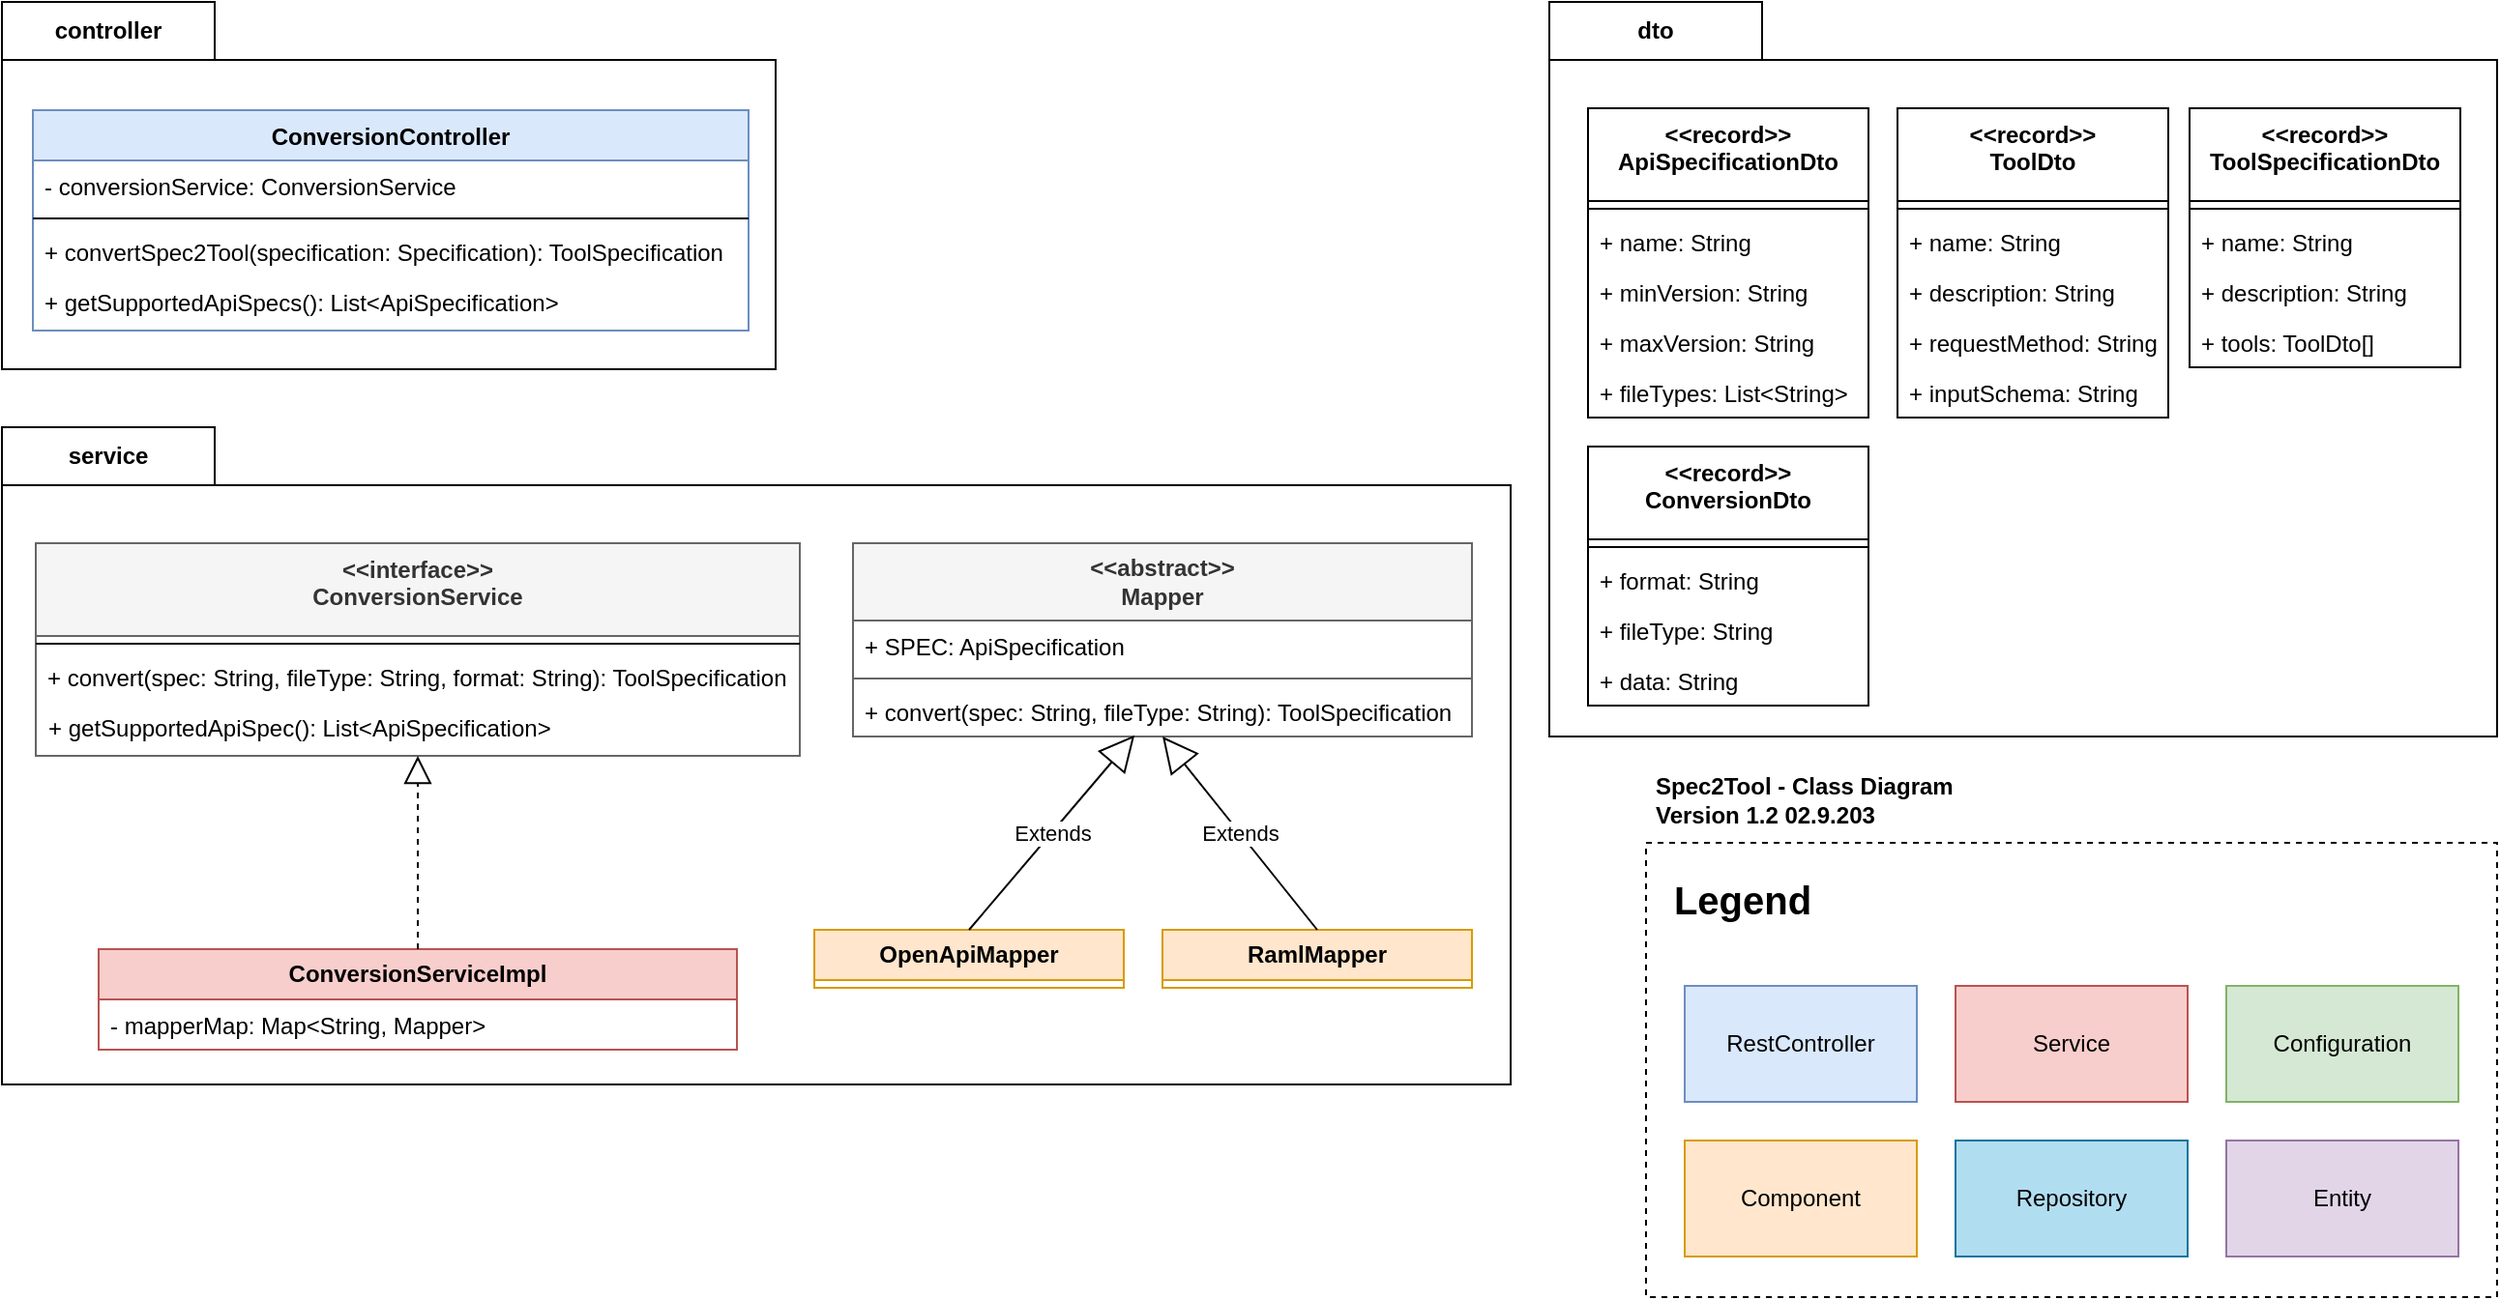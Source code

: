 <mxfile version="28.1.1">
  <diagram id="C5RBs43oDa-KdzZeNtuy" name="Page-1">
    <mxGraphModel dx="1426" dy="1080" grid="1" gridSize="10" guides="1" tooltips="1" connect="1" arrows="1" fold="1" page="1" pageScale="1" pageWidth="827" pageHeight="1169" math="0" shadow="0">
      <root>
        <mxCell id="WIyWlLk6GJQsqaUBKTNV-0" />
        <mxCell id="WIyWlLk6GJQsqaUBKTNV-1" parent="WIyWlLk6GJQsqaUBKTNV-0" />
        <mxCell id="ERO_cMUE3S481gdJ_7yT-166" value="dto" style="shape=folder;fontStyle=1;tabWidth=110;tabHeight=30;tabPosition=left;html=1;boundedLbl=1;labelInHeader=1;container=1;collapsible=0;recursiveResize=0;whiteSpace=wrap;" parent="WIyWlLk6GJQsqaUBKTNV-1" vertex="1">
          <mxGeometry x="840" y="40" width="490" height="380" as="geometry" />
        </mxCell>
        <mxCell id="ERO_cMUE3S481gdJ_7yT-167" value="&lt;&lt;record&gt;&gt;&#xa;ApiSpecificationDto" style="swimlane;fontStyle=1;align=center;verticalAlign=top;childLayout=stackLayout;horizontal=1;startSize=48;horizontalStack=0;resizeParent=1;resizeLast=0;collapsible=1;marginBottom=0;rounded=0;shadow=0;strokeWidth=1;" parent="ERO_cMUE3S481gdJ_7yT-166" vertex="1">
          <mxGeometry x="20" y="55" width="145" height="160" as="geometry">
            <mxRectangle x="550" y="140" width="160" height="26" as="alternateBounds" />
          </mxGeometry>
        </mxCell>
        <mxCell id="ERO_cMUE3S481gdJ_7yT-168" value="" style="line;html=1;strokeWidth=1;align=left;verticalAlign=middle;spacingTop=-1;spacingLeft=3;spacingRight=3;rotatable=0;labelPosition=right;points=[];portConstraint=eastwest;" parent="ERO_cMUE3S481gdJ_7yT-167" vertex="1">
          <mxGeometry y="48" width="145" height="8" as="geometry" />
        </mxCell>
        <mxCell id="ERO_cMUE3S481gdJ_7yT-170" value="+ name: String" style="text;align=left;verticalAlign=top;spacingLeft=4;spacingRight=4;overflow=hidden;rotatable=0;points=[[0,0.5],[1,0.5]];portConstraint=eastwest;" parent="ERO_cMUE3S481gdJ_7yT-167" vertex="1">
          <mxGeometry y="56" width="145" height="26" as="geometry" />
        </mxCell>
        <mxCell id="ERO_cMUE3S481gdJ_7yT-169" value="+ minVersion: String" style="text;align=left;verticalAlign=top;spacingLeft=4;spacingRight=4;overflow=hidden;rotatable=0;points=[[0,0.5],[1,0.5]];portConstraint=eastwest;" parent="ERO_cMUE3S481gdJ_7yT-167" vertex="1">
          <mxGeometry y="82" width="145" height="26" as="geometry" />
        </mxCell>
        <mxCell id="qdes_yIqvZQ-Eg8zkmq4-25" value="+ maxVersion: String" style="text;align=left;verticalAlign=top;spacingLeft=4;spacingRight=4;overflow=hidden;rotatable=0;points=[[0,0.5],[1,0.5]];portConstraint=eastwest;" vertex="1" parent="ERO_cMUE3S481gdJ_7yT-167">
          <mxGeometry y="108" width="145" height="26" as="geometry" />
        </mxCell>
        <mxCell id="qdes_yIqvZQ-Eg8zkmq4-26" value="+ fileTypes: List&lt;String&gt;" style="text;align=left;verticalAlign=top;spacingLeft=4;spacingRight=4;overflow=hidden;rotatable=0;points=[[0,0.5],[1,0.5]];portConstraint=eastwest;" vertex="1" parent="ERO_cMUE3S481gdJ_7yT-167">
          <mxGeometry y="134" width="145" height="26" as="geometry" />
        </mxCell>
        <mxCell id="ERO_cMUE3S481gdJ_7yT-177" value="&lt;&lt;record&gt;&gt;&#xa;ToolDto" style="swimlane;fontStyle=1;align=center;verticalAlign=top;childLayout=stackLayout;horizontal=1;startSize=48;horizontalStack=0;resizeParent=1;resizeLast=0;collapsible=1;marginBottom=0;rounded=0;shadow=0;strokeWidth=1;" parent="ERO_cMUE3S481gdJ_7yT-166" vertex="1">
          <mxGeometry x="180" y="55" width="140" height="160" as="geometry">
            <mxRectangle x="550" y="140" width="160" height="26" as="alternateBounds" />
          </mxGeometry>
        </mxCell>
        <mxCell id="ERO_cMUE3S481gdJ_7yT-178" value="" style="line;html=1;strokeWidth=1;align=left;verticalAlign=middle;spacingTop=-1;spacingLeft=3;spacingRight=3;rotatable=0;labelPosition=right;points=[];portConstraint=eastwest;" parent="ERO_cMUE3S481gdJ_7yT-177" vertex="1">
          <mxGeometry y="48" width="140" height="8" as="geometry" />
        </mxCell>
        <mxCell id="ERO_cMUE3S481gdJ_7yT-179" value="+ name: String" style="text;align=left;verticalAlign=top;spacingLeft=4;spacingRight=4;overflow=hidden;rotatable=0;points=[[0,0.5],[1,0.5]];portConstraint=eastwest;" parent="ERO_cMUE3S481gdJ_7yT-177" vertex="1">
          <mxGeometry y="56" width="140" height="26" as="geometry" />
        </mxCell>
        <mxCell id="ERO_cMUE3S481gdJ_7yT-180" value="+ description: String" style="text;align=left;verticalAlign=top;spacingLeft=4;spacingRight=4;overflow=hidden;rotatable=0;points=[[0,0.5],[1,0.5]];portConstraint=eastwest;" parent="ERO_cMUE3S481gdJ_7yT-177" vertex="1">
          <mxGeometry y="82" width="140" height="26" as="geometry" />
        </mxCell>
        <mxCell id="ERO_cMUE3S481gdJ_7yT-182" value="+ requestMethod: String" style="text;align=left;verticalAlign=top;spacingLeft=4;spacingRight=4;overflow=hidden;rotatable=0;points=[[0,0.5],[1,0.5]];portConstraint=eastwest;" parent="ERO_cMUE3S481gdJ_7yT-177" vertex="1">
          <mxGeometry y="108" width="140" height="26" as="geometry" />
        </mxCell>
        <mxCell id="ERO_cMUE3S481gdJ_7yT-181" value="+ inputSchema: String" style="text;align=left;verticalAlign=top;spacingLeft=4;spacingRight=4;overflow=hidden;rotatable=0;points=[[0,0.5],[1,0.5]];portConstraint=eastwest;" parent="ERO_cMUE3S481gdJ_7yT-177" vertex="1">
          <mxGeometry y="134" width="140" height="26" as="geometry" />
        </mxCell>
        <mxCell id="ERO_cMUE3S481gdJ_7yT-171" value="&lt;&lt;record&gt;&gt;&#xa;ToolSpecificationDto" style="swimlane;fontStyle=1;align=center;verticalAlign=top;childLayout=stackLayout;horizontal=1;startSize=48;horizontalStack=0;resizeParent=1;resizeLast=0;collapsible=1;marginBottom=0;rounded=0;shadow=0;strokeWidth=1;" parent="ERO_cMUE3S481gdJ_7yT-166" vertex="1">
          <mxGeometry x="331" y="55" width="140" height="134" as="geometry">
            <mxRectangle x="550" y="140" width="160" height="26" as="alternateBounds" />
          </mxGeometry>
        </mxCell>
        <mxCell id="ERO_cMUE3S481gdJ_7yT-172" value="" style="line;html=1;strokeWidth=1;align=left;verticalAlign=middle;spacingTop=-1;spacingLeft=3;spacingRight=3;rotatable=0;labelPosition=right;points=[];portConstraint=eastwest;" parent="ERO_cMUE3S481gdJ_7yT-171" vertex="1">
          <mxGeometry y="48" width="140" height="8" as="geometry" />
        </mxCell>
        <mxCell id="ERO_cMUE3S481gdJ_7yT-173" value="+ name: String" style="text;align=left;verticalAlign=top;spacingLeft=4;spacingRight=4;overflow=hidden;rotatable=0;points=[[0,0.5],[1,0.5]];portConstraint=eastwest;" parent="ERO_cMUE3S481gdJ_7yT-171" vertex="1">
          <mxGeometry y="56" width="140" height="26" as="geometry" />
        </mxCell>
        <mxCell id="ERO_cMUE3S481gdJ_7yT-174" value="+ description: String" style="text;align=left;verticalAlign=top;spacingLeft=4;spacingRight=4;overflow=hidden;rotatable=0;points=[[0,0.5],[1,0.5]];portConstraint=eastwest;" parent="ERO_cMUE3S481gdJ_7yT-171" vertex="1">
          <mxGeometry y="82" width="140" height="26" as="geometry" />
        </mxCell>
        <mxCell id="ERO_cMUE3S481gdJ_7yT-175" value="+ tools: ToolDto[]" style="text;align=left;verticalAlign=top;spacingLeft=4;spacingRight=4;overflow=hidden;rotatable=0;points=[[0,0.5],[1,0.5]];portConstraint=eastwest;" parent="ERO_cMUE3S481gdJ_7yT-171" vertex="1">
          <mxGeometry y="108" width="140" height="26" as="geometry" />
        </mxCell>
        <mxCell id="qdes_yIqvZQ-Eg8zkmq4-27" value="&lt;&lt;record&gt;&gt;&#xa;ConversionDto" style="swimlane;fontStyle=1;align=center;verticalAlign=top;childLayout=stackLayout;horizontal=1;startSize=48;horizontalStack=0;resizeParent=1;resizeLast=0;collapsible=1;marginBottom=0;rounded=0;shadow=0;strokeWidth=1;" vertex="1" parent="ERO_cMUE3S481gdJ_7yT-166">
          <mxGeometry x="20" y="230" width="145" height="134" as="geometry">
            <mxRectangle x="550" y="140" width="160" height="26" as="alternateBounds" />
          </mxGeometry>
        </mxCell>
        <mxCell id="qdes_yIqvZQ-Eg8zkmq4-28" value="" style="line;html=1;strokeWidth=1;align=left;verticalAlign=middle;spacingTop=-1;spacingLeft=3;spacingRight=3;rotatable=0;labelPosition=right;points=[];portConstraint=eastwest;" vertex="1" parent="qdes_yIqvZQ-Eg8zkmq4-27">
          <mxGeometry y="48" width="145" height="8" as="geometry" />
        </mxCell>
        <mxCell id="qdes_yIqvZQ-Eg8zkmq4-29" value="+ format: String" style="text;align=left;verticalAlign=top;spacingLeft=4;spacingRight=4;overflow=hidden;rotatable=0;points=[[0,0.5],[1,0.5]];portConstraint=eastwest;" vertex="1" parent="qdes_yIqvZQ-Eg8zkmq4-27">
          <mxGeometry y="56" width="145" height="26" as="geometry" />
        </mxCell>
        <mxCell id="qdes_yIqvZQ-Eg8zkmq4-30" value="+ fileType: String" style="text;align=left;verticalAlign=top;spacingLeft=4;spacingRight=4;overflow=hidden;rotatable=0;points=[[0,0.5],[1,0.5]];portConstraint=eastwest;" vertex="1" parent="qdes_yIqvZQ-Eg8zkmq4-27">
          <mxGeometry y="82" width="145" height="26" as="geometry" />
        </mxCell>
        <mxCell id="qdes_yIqvZQ-Eg8zkmq4-31" value="+ data: String" style="text;align=left;verticalAlign=top;spacingLeft=4;spacingRight=4;overflow=hidden;rotatable=0;points=[[0,0.5],[1,0.5]];portConstraint=eastwest;" vertex="1" parent="qdes_yIqvZQ-Eg8zkmq4-27">
          <mxGeometry y="108" width="145" height="26" as="geometry" />
        </mxCell>
        <mxCell id="ERO_cMUE3S481gdJ_7yT-185" value="service" style="shape=folder;fontStyle=1;tabWidth=110;tabHeight=30;tabPosition=left;html=1;boundedLbl=1;labelInHeader=1;container=1;collapsible=0;recursiveResize=0;whiteSpace=wrap;" parent="WIyWlLk6GJQsqaUBKTNV-1" vertex="1">
          <mxGeometry x="40" y="260" width="780" height="340" as="geometry" />
        </mxCell>
        <mxCell id="ERO_cMUE3S481gdJ_7yT-21" value="&lt;&lt;interface&gt;&gt;&#xa;ConversionService" style="swimlane;fontStyle=1;align=center;verticalAlign=top;childLayout=stackLayout;horizontal=1;startSize=48;horizontalStack=0;resizeParent=1;resizeLast=0;collapsible=1;marginBottom=0;rounded=0;shadow=0;strokeWidth=1;fillColor=#f5f5f5;fontColor=#333333;strokeColor=#666666;" parent="ERO_cMUE3S481gdJ_7yT-185" vertex="1">
          <mxGeometry x="17.5" y="60" width="395" height="110" as="geometry">
            <mxRectangle x="550" y="140" width="160" height="26" as="alternateBounds" />
          </mxGeometry>
        </mxCell>
        <mxCell id="ERO_cMUE3S481gdJ_7yT-23" value="" style="line;html=1;strokeWidth=1;align=left;verticalAlign=middle;spacingTop=-1;spacingLeft=3;spacingRight=3;rotatable=0;labelPosition=right;points=[];portConstraint=eastwest;" parent="ERO_cMUE3S481gdJ_7yT-21" vertex="1">
          <mxGeometry y="48" width="395" height="8" as="geometry" />
        </mxCell>
        <mxCell id="ERO_cMUE3S481gdJ_7yT-24" value="+ convert(spec: String, fileType: String, format: String): ToolSpecification" style="text;align=left;verticalAlign=top;spacingLeft=4;spacingRight=4;overflow=hidden;rotatable=0;points=[[0,0.5],[1,0.5]];portConstraint=eastwest;" parent="ERO_cMUE3S481gdJ_7yT-21" vertex="1">
          <mxGeometry y="56" width="395" height="26" as="geometry" />
        </mxCell>
        <mxCell id="ERO_cMUE3S481gdJ_7yT-25" value="+ getSupportedApiSpec(): List&amp;lt;ApiSpecification&amp;gt;" style="text;strokeColor=none;fillColor=none;align=left;verticalAlign=top;spacingLeft=4;spacingRight=4;overflow=hidden;rotatable=0;points=[[0,0.5],[1,0.5]];portConstraint=eastwest;whiteSpace=wrap;html=1;" parent="ERO_cMUE3S481gdJ_7yT-21" vertex="1">
          <mxGeometry y="82" width="395" height="26" as="geometry" />
        </mxCell>
        <mxCell id="ERO_cMUE3S481gdJ_7yT-47" value="&lt;b&gt;ConversionServiceImpl&lt;/b&gt;" style="swimlane;fontStyle=0;childLayout=stackLayout;horizontal=1;startSize=26;fillColor=#f8cecc;horizontalStack=0;resizeParent=1;resizeParentMax=0;resizeLast=0;collapsible=1;marginBottom=0;whiteSpace=wrap;html=1;strokeColor=#b85450;" parent="ERO_cMUE3S481gdJ_7yT-185" vertex="1">
          <mxGeometry x="50" y="270" width="330" height="52" as="geometry" />
        </mxCell>
        <mxCell id="ERO_cMUE3S481gdJ_7yT-48" value="- mapperMap: Map&amp;lt;String, Mapper&amp;gt;" style="text;strokeColor=none;fillColor=none;align=left;verticalAlign=top;spacingLeft=4;spacingRight=4;overflow=hidden;rotatable=0;points=[[0,0.5],[1,0.5]];portConstraint=eastwest;whiteSpace=wrap;html=1;" parent="ERO_cMUE3S481gdJ_7yT-47" vertex="1">
          <mxGeometry y="26" width="330" height="26" as="geometry" />
        </mxCell>
        <mxCell id="ERO_cMUE3S481gdJ_7yT-53" value="" style="endArrow=block;dashed=1;endFill=0;endSize=12;html=1;rounded=0;exitX=0.5;exitY=0;exitDx=0;exitDy=0;entryX=0.5;entryY=1;entryDx=0;entryDy=0;" parent="ERO_cMUE3S481gdJ_7yT-185" source="ERO_cMUE3S481gdJ_7yT-47" target="ERO_cMUE3S481gdJ_7yT-21" edge="1">
          <mxGeometry width="160" relative="1" as="geometry">
            <mxPoint x="245" y="68" as="sourcePoint" />
            <mxPoint x="405" y="68" as="targetPoint" />
          </mxGeometry>
        </mxCell>
        <mxCell id="qdes_yIqvZQ-Eg8zkmq4-10" value="&lt;b&gt;&amp;lt;&amp;lt;abstract&amp;gt;&amp;gt;&lt;br&gt;Mapper&lt;/b&gt;" style="swimlane;fontStyle=0;childLayout=stackLayout;horizontal=1;startSize=40;horizontalStack=0;resizeParent=1;resizeParentMax=0;resizeLast=0;collapsible=1;marginBottom=0;whiteSpace=wrap;html=1;fillColor=#f5f5f5;fontColor=#333333;strokeColor=#666666;" vertex="1" parent="ERO_cMUE3S481gdJ_7yT-185">
          <mxGeometry x="440" y="60" width="320" height="100" as="geometry" />
        </mxCell>
        <mxCell id="qdes_yIqvZQ-Eg8zkmq4-12" value="+ SPEC: ApiSpecification" style="text;strokeColor=none;fillColor=none;align=left;verticalAlign=top;spacingLeft=4;spacingRight=4;overflow=hidden;rotatable=0;points=[[0,0.5],[1,0.5]];portConstraint=eastwest;whiteSpace=wrap;html=1;" vertex="1" parent="qdes_yIqvZQ-Eg8zkmq4-10">
          <mxGeometry y="40" width="320" height="26" as="geometry" />
        </mxCell>
        <mxCell id="qdes_yIqvZQ-Eg8zkmq4-11" value="" style="line;strokeWidth=1;fillColor=none;align=left;verticalAlign=middle;spacingTop=-1;spacingLeft=3;spacingRight=3;rotatable=0;labelPosition=right;points=[];portConstraint=eastwest;strokeColor=inherit;" vertex="1" parent="qdes_yIqvZQ-Eg8zkmq4-10">
          <mxGeometry y="66" width="320" height="8" as="geometry" />
        </mxCell>
        <mxCell id="qdes_yIqvZQ-Eg8zkmq4-14" value="+ convert(spec: String, fileType: String): ToolSpecification" style="text;strokeColor=none;fillColor=none;align=left;verticalAlign=top;spacingLeft=4;spacingRight=4;overflow=hidden;rotatable=0;points=[[0,0.5],[1,0.5]];portConstraint=eastwest;whiteSpace=wrap;html=1;" vertex="1" parent="qdes_yIqvZQ-Eg8zkmq4-10">
          <mxGeometry y="74" width="320" height="26" as="geometry" />
        </mxCell>
        <mxCell id="qdes_yIqvZQ-Eg8zkmq4-20" value="&lt;b&gt;OpenApiMapper&lt;/b&gt;" style="swimlane;fontStyle=0;childLayout=stackLayout;horizontal=1;startSize=26;fillColor=#ffe6cc;horizontalStack=0;resizeParent=1;resizeParentMax=0;resizeLast=0;collapsible=1;marginBottom=0;whiteSpace=wrap;html=1;strokeColor=#d79b00;" vertex="1" parent="ERO_cMUE3S481gdJ_7yT-185">
          <mxGeometry x="420" y="260" width="160" height="30" as="geometry" />
        </mxCell>
        <mxCell id="qdes_yIqvZQ-Eg8zkmq4-22" value="&lt;b&gt;RamlMapper&lt;/b&gt;" style="swimlane;fontStyle=0;childLayout=stackLayout;horizontal=1;startSize=26;fillColor=#ffe6cc;horizontalStack=0;resizeParent=1;resizeParentMax=0;resizeLast=0;collapsible=1;marginBottom=0;whiteSpace=wrap;html=1;strokeColor=#d79b00;" vertex="1" parent="ERO_cMUE3S481gdJ_7yT-185">
          <mxGeometry x="600" y="260" width="160" height="30" as="geometry" />
        </mxCell>
        <mxCell id="qdes_yIqvZQ-Eg8zkmq4-23" value="Extends" style="endArrow=block;endSize=16;endFill=0;html=1;rounded=0;exitX=0.5;exitY=0;exitDx=0;exitDy=0;entryX=0.455;entryY=0.974;entryDx=0;entryDy=0;entryPerimeter=0;" edge="1" parent="ERO_cMUE3S481gdJ_7yT-185" source="qdes_yIqvZQ-Eg8zkmq4-20" target="qdes_yIqvZQ-Eg8zkmq4-14">
          <mxGeometry width="160" relative="1" as="geometry">
            <mxPoint x="580" y="190" as="sourcePoint" />
            <mxPoint x="740" y="190" as="targetPoint" />
          </mxGeometry>
        </mxCell>
        <mxCell id="qdes_yIqvZQ-Eg8zkmq4-24" value="Extends" style="endArrow=block;endSize=16;endFill=0;html=1;rounded=0;exitX=0.5;exitY=0;exitDx=0;exitDy=0;entryX=0.5;entryY=1;entryDx=0;entryDy=0;" edge="1" parent="ERO_cMUE3S481gdJ_7yT-185" source="qdes_yIqvZQ-Eg8zkmq4-22" target="qdes_yIqvZQ-Eg8zkmq4-10">
          <mxGeometry width="160" relative="1" as="geometry">
            <mxPoint x="580" y="190" as="sourcePoint" />
            <mxPoint x="740" y="190" as="targetPoint" />
          </mxGeometry>
        </mxCell>
        <mxCell id="ERO_cMUE3S481gdJ_7yT-187" value="controller" style="shape=folder;fontStyle=1;tabWidth=110;tabHeight=30;tabPosition=left;html=1;boundedLbl=1;labelInHeader=1;container=1;collapsible=0;recursiveResize=0;whiteSpace=wrap;" parent="WIyWlLk6GJQsqaUBKTNV-1" vertex="1">
          <mxGeometry x="40" y="40" width="400" height="190" as="geometry" />
        </mxCell>
        <mxCell id="ERO_cMUE3S481gdJ_7yT-0" value="ConversionController" style="swimlane;fontStyle=1;align=center;verticalAlign=top;childLayout=stackLayout;horizontal=1;startSize=26;horizontalStack=0;resizeParent=1;resizeLast=0;collapsible=1;marginBottom=0;rounded=0;shadow=0;strokeWidth=1;fillColor=#dae8fc;strokeColor=#6c8ebf;" parent="ERO_cMUE3S481gdJ_7yT-187" vertex="1">
          <mxGeometry x="16" y="56" width="370" height="114" as="geometry">
            <mxRectangle x="550" y="140" width="160" height="26" as="alternateBounds" />
          </mxGeometry>
        </mxCell>
        <mxCell id="ERO_cMUE3S481gdJ_7yT-3" value="- conversionService: ConversionService" style="text;strokeColor=none;fillColor=none;align=left;verticalAlign=top;spacingLeft=4;spacingRight=4;overflow=hidden;rotatable=0;points=[[0,0.5],[1,0.5]];portConstraint=eastwest;whiteSpace=wrap;html=1;" parent="ERO_cMUE3S481gdJ_7yT-0" vertex="1">
          <mxGeometry y="26" width="370" height="26" as="geometry" />
        </mxCell>
        <mxCell id="ERO_cMUE3S481gdJ_7yT-1" value="" style="line;html=1;strokeWidth=1;align=left;verticalAlign=middle;spacingTop=-1;spacingLeft=3;spacingRight=3;rotatable=0;labelPosition=right;points=[];portConstraint=eastwest;" parent="ERO_cMUE3S481gdJ_7yT-0" vertex="1">
          <mxGeometry y="52" width="370" height="8" as="geometry" />
        </mxCell>
        <mxCell id="ERO_cMUE3S481gdJ_7yT-2" value="+ convertSpec2Tool(specification: Specification): ToolSpecification" style="text;align=left;verticalAlign=top;spacingLeft=4;spacingRight=4;overflow=hidden;rotatable=0;points=[[0,0.5],[1,0.5]];portConstraint=eastwest;" parent="ERO_cMUE3S481gdJ_7yT-0" vertex="1">
          <mxGeometry y="60" width="370" height="26" as="geometry" />
        </mxCell>
        <mxCell id="ERO_cMUE3S481gdJ_7yT-4" value="+ getSupportedApiSpecs(): List&amp;lt;ApiSpecification&amp;gt;" style="text;strokeColor=none;fillColor=none;align=left;verticalAlign=top;spacingLeft=4;spacingRight=4;overflow=hidden;rotatable=0;points=[[0,0.5],[1,0.5]];portConstraint=eastwest;whiteSpace=wrap;html=1;" parent="ERO_cMUE3S481gdJ_7yT-0" vertex="1">
          <mxGeometry y="86" width="370" height="26" as="geometry" />
        </mxCell>
        <mxCell id="ERO_cMUE3S481gdJ_7yT-192" value="Spec2Tool - Class Diagram&lt;br&gt;Version 1.2 02.9.203" style="text;align=left;fontStyle=1;verticalAlign=middle;spacingLeft=3;spacingRight=3;strokeColor=none;rotatable=0;points=[[0,0.5],[1,0.5]];portConstraint=eastwest;html=1;" parent="WIyWlLk6GJQsqaUBKTNV-1" vertex="1">
          <mxGeometry x="890" y="440" width="440" height="26" as="geometry" />
        </mxCell>
        <mxCell id="10" value="" style="group" parent="WIyWlLk6GJQsqaUBKTNV-1" vertex="1" connectable="0">
          <mxGeometry x="890" y="475" width="440" height="235" as="geometry" />
        </mxCell>
        <mxCell id="0" value="RestController" style="rounded=0;whiteSpace=wrap;html=1;fillColor=#dae8fc;strokeColor=#6c8ebf;" parent="10" vertex="1">
          <mxGeometry x="20" y="74" width="120" height="60" as="geometry" />
        </mxCell>
        <mxCell id="1" value="Service" style="rounded=0;whiteSpace=wrap;html=1;fillColor=#f8cecc;strokeColor=#b85450;" parent="10" vertex="1">
          <mxGeometry x="160" y="74" width="120" height="60" as="geometry" />
        </mxCell>
        <mxCell id="2" value="Component" style="rounded=0;whiteSpace=wrap;html=1;fillColor=#ffe6cc;strokeColor=#d79b00;" parent="10" vertex="1">
          <mxGeometry x="20" y="154" width="120" height="60" as="geometry" />
        </mxCell>
        <mxCell id="3" value="Repository" style="rounded=0;whiteSpace=wrap;html=1;fillColor=#b1ddf0;strokeColor=#10739e;" parent="10" vertex="1">
          <mxGeometry x="160" y="154" width="120" height="60" as="geometry" />
        </mxCell>
        <mxCell id="4" value="Configuration" style="rounded=0;whiteSpace=wrap;html=1;fillColor=#d5e8d4;strokeColor=#82b366;" parent="10" vertex="1">
          <mxGeometry x="300" y="74" width="120" height="60" as="geometry" />
        </mxCell>
        <mxCell id="5" value="Entity" style="rounded=0;whiteSpace=wrap;html=1;fillColor=#e1d5e7;strokeColor=#9673a6;" parent="10" vertex="1">
          <mxGeometry x="300" y="154" width="120" height="60" as="geometry" />
        </mxCell>
        <mxCell id="7" value="Legend" style="text;html=1;strokeColor=none;fillColor=none;align=center;verticalAlign=middle;whiteSpace=wrap;rounded=0;fontStyle=1;fontSize=20;" parent="10" vertex="1">
          <mxGeometry x="20" y="14" width="60" height="30" as="geometry" />
        </mxCell>
        <mxCell id="9" value="" style="rounded=0;whiteSpace=wrap;html=1;fillColor=none;dashed=1;" parent="10" vertex="1">
          <mxGeometry width="440" height="235" as="geometry" />
        </mxCell>
      </root>
    </mxGraphModel>
  </diagram>
</mxfile>
